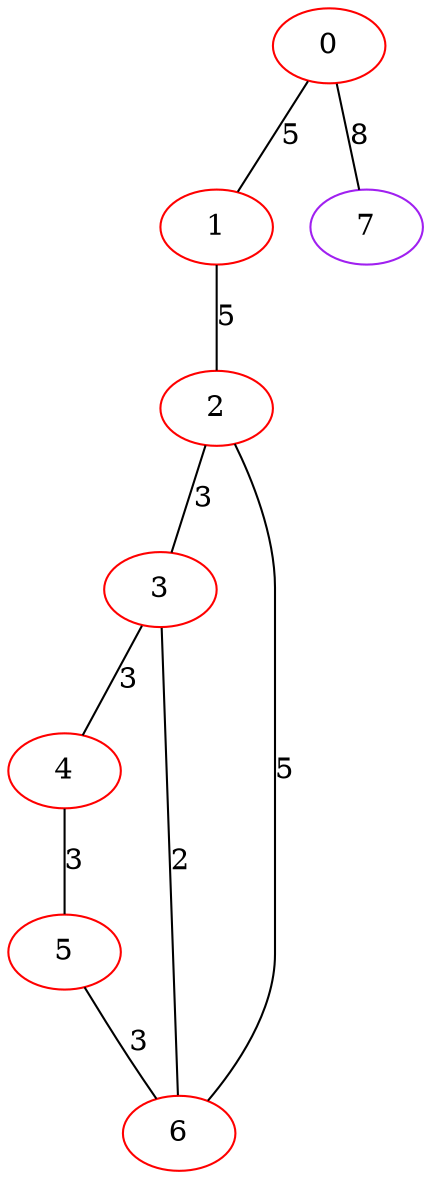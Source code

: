 graph "" {
0 [color=red, weight=1];
1 [color=red, weight=1];
2 [color=red, weight=1];
3 [color=red, weight=1];
4 [color=red, weight=1];
5 [color=red, weight=1];
6 [color=red, weight=1];
7 [color=purple, weight=4];
0 -- 1  [key=0, label=5];
0 -- 7  [key=0, label=8];
1 -- 2  [key=0, label=5];
2 -- 3  [key=0, label=3];
2 -- 6  [key=0, label=5];
3 -- 4  [key=0, label=3];
3 -- 6  [key=0, label=2];
4 -- 5  [key=0, label=3];
5 -- 6  [key=0, label=3];
}

